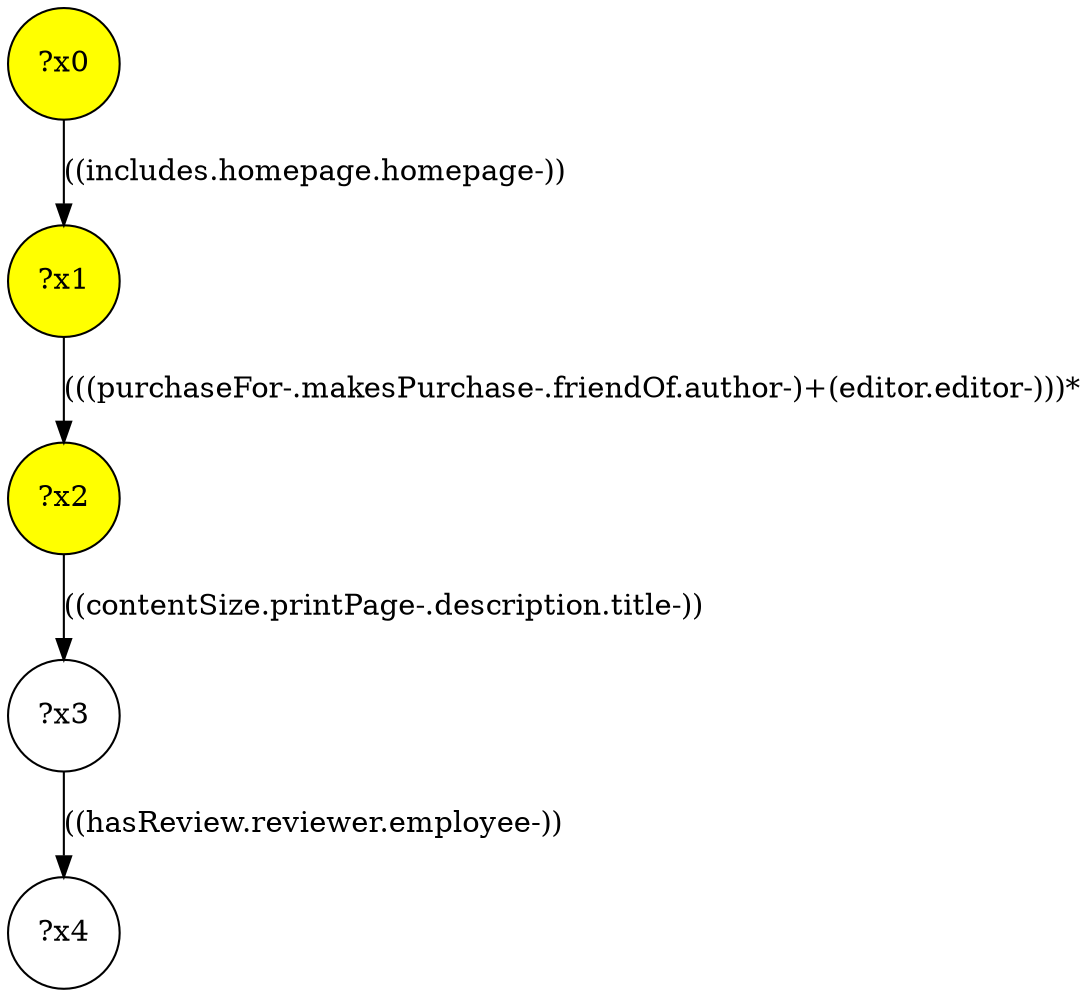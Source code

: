 digraph g {
	x1 [fillcolor="yellow", style="filled," shape=circle, label="?x1"];
	x0 [fillcolor="yellow", style="filled," shape=circle, label="?x0"];
	x2 [fillcolor="yellow", style="filled," shape=circle, label="?x2"];
	x0 -> x1 [label="((includes.homepage.homepage-))"];
	x1 -> x2 [label="(((purchaseFor-.makesPurchase-.friendOf.author-)+(editor.editor-)))*"];
	x3 [shape=circle, label="?x3"];
	x2 -> x3 [label="((contentSize.printPage-.description.title-))"];
	x4 [shape=circle, label="?x4"];
	x3 -> x4 [label="((hasReview.reviewer.employee-))"];
}
